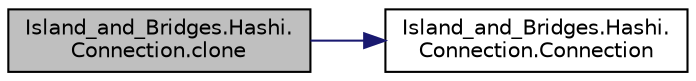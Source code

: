 digraph "Island_and_Bridges.Hashi.Connection.clone"
{
  edge [fontname="Helvetica",fontsize="10",labelfontname="Helvetica",labelfontsize="10"];
  node [fontname="Helvetica",fontsize="10",shape=record];
  rankdir="LR";
  Node5 [label="Island_and_Bridges.Hashi.\lConnection.clone",height=0.2,width=0.4,color="black", fillcolor="grey75", style="filled", fontcolor="black"];
  Node5 -> Node6 [color="midnightblue",fontsize="10",style="solid",fontname="Helvetica"];
  Node6 [label="Island_and_Bridges.Hashi.\lConnection.Connection",height=0.2,width=0.4,color="black", fillcolor="white", style="filled",URL="$class_island__and___bridges_1_1_hashi_1_1_connection.html#a554863effae4cee82acf6ad90ef54dbf"];
}
